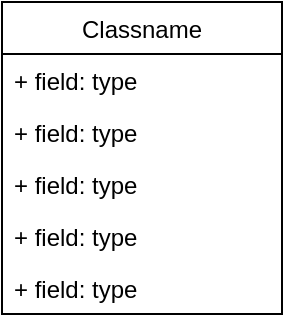 <mxfile version="20.3.0" type="github"><diagram id="DvPzcsT7BUuEVWm2nQZ1" name="第 1 页"><mxGraphModel dx="946" dy="536" grid="1" gridSize="10" guides="1" tooltips="1" connect="1" arrows="1" fold="1" page="1" pageScale="1" pageWidth="827" pageHeight="1169" math="0" shadow="0"><root><mxCell id="0"/><mxCell id="1" parent="0"/><mxCell id="Pj8tRAaCIP2DUy1aW97L-5" value="Classname" style="swimlane;fontStyle=0;childLayout=stackLayout;horizontal=1;startSize=26;fillColor=none;horizontalStack=0;resizeParent=1;resizeParentMax=0;resizeLast=0;collapsible=1;marginBottom=0;" vertex="1" parent="1"><mxGeometry x="340" y="380" width="140" height="156" as="geometry"/></mxCell><mxCell id="Pj8tRAaCIP2DUy1aW97L-6" value="+ field: type" style="text;strokeColor=none;fillColor=none;align=left;verticalAlign=top;spacingLeft=4;spacingRight=4;overflow=hidden;rotatable=0;points=[[0,0.5],[1,0.5]];portConstraint=eastwest;" vertex="1" parent="Pj8tRAaCIP2DUy1aW97L-5"><mxGeometry y="26" width="140" height="26" as="geometry"/></mxCell><mxCell id="Pj8tRAaCIP2DUy1aW97L-12" value="+ field: type" style="text;strokeColor=none;fillColor=none;align=left;verticalAlign=top;spacingLeft=4;spacingRight=4;overflow=hidden;rotatable=0;points=[[0,0.5],[1,0.5]];portConstraint=eastwest;" vertex="1" parent="Pj8tRAaCIP2DUy1aW97L-5"><mxGeometry y="52" width="140" height="26" as="geometry"/></mxCell><mxCell id="Pj8tRAaCIP2DUy1aW97L-11" value="+ field: type" style="text;strokeColor=none;fillColor=none;align=left;verticalAlign=top;spacingLeft=4;spacingRight=4;overflow=hidden;rotatable=0;points=[[0,0.5],[1,0.5]];portConstraint=eastwest;" vertex="1" parent="Pj8tRAaCIP2DUy1aW97L-5"><mxGeometry y="78" width="140" height="26" as="geometry"/></mxCell><mxCell id="Pj8tRAaCIP2DUy1aW97L-7" value="+ field: type" style="text;strokeColor=none;fillColor=none;align=left;verticalAlign=top;spacingLeft=4;spacingRight=4;overflow=hidden;rotatable=0;points=[[0,0.5],[1,0.5]];portConstraint=eastwest;" vertex="1" parent="Pj8tRAaCIP2DUy1aW97L-5"><mxGeometry y="104" width="140" height="26" as="geometry"/></mxCell><mxCell id="Pj8tRAaCIP2DUy1aW97L-8" value="+ field: type" style="text;strokeColor=none;fillColor=none;align=left;verticalAlign=top;spacingLeft=4;spacingRight=4;overflow=hidden;rotatable=0;points=[[0,0.5],[1,0.5]];portConstraint=eastwest;" vertex="1" parent="Pj8tRAaCIP2DUy1aW97L-5"><mxGeometry y="130" width="140" height="26" as="geometry"/></mxCell></root></mxGraphModel></diagram></mxfile>